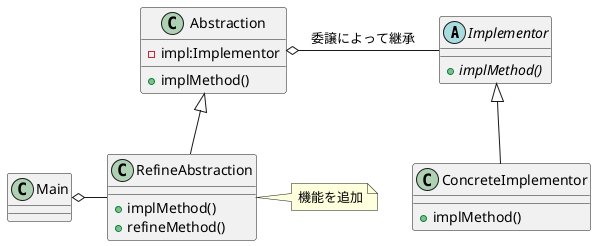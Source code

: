 @startuml

abstract class Implementor{
    + {abstract} implMethod()
}

class Abstraction{
    - impl:Implementor
    + implMethod()
}

class ConcreteImplementor{
    + implMethod()
}

class RefineAbstraction{
    + implMethod()
    + refineMethod()
}

class Main

Implementor <|-- ConcreteImplementor
Abstraction <|-- RefineAbstraction

Abstraction o-right- Implementor : 委譲によって継承

Main o-right- RefineAbstraction

note right of RefineAbstraction
    機能を追加
end note


@enduml